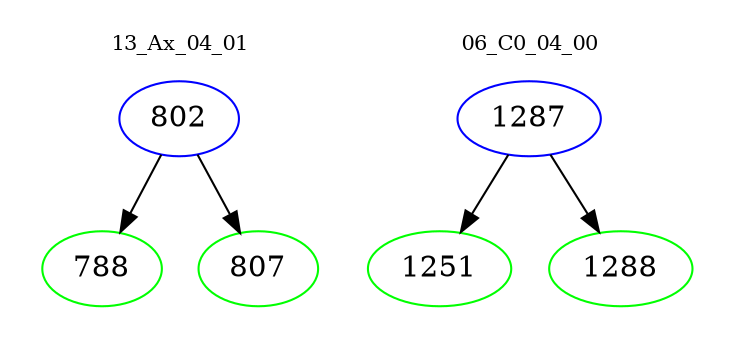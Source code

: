digraph{
subgraph cluster_0 {
color = white
label = "13_Ax_04_01";
fontsize=10;
T0_802 [label="802", color="blue"]
T0_802 -> T0_788 [color="black"]
T0_788 [label="788", color="green"]
T0_802 -> T0_807 [color="black"]
T0_807 [label="807", color="green"]
}
subgraph cluster_1 {
color = white
label = "06_C0_04_00";
fontsize=10;
T1_1287 [label="1287", color="blue"]
T1_1287 -> T1_1251 [color="black"]
T1_1251 [label="1251", color="green"]
T1_1287 -> T1_1288 [color="black"]
T1_1288 [label="1288", color="green"]
}
}
